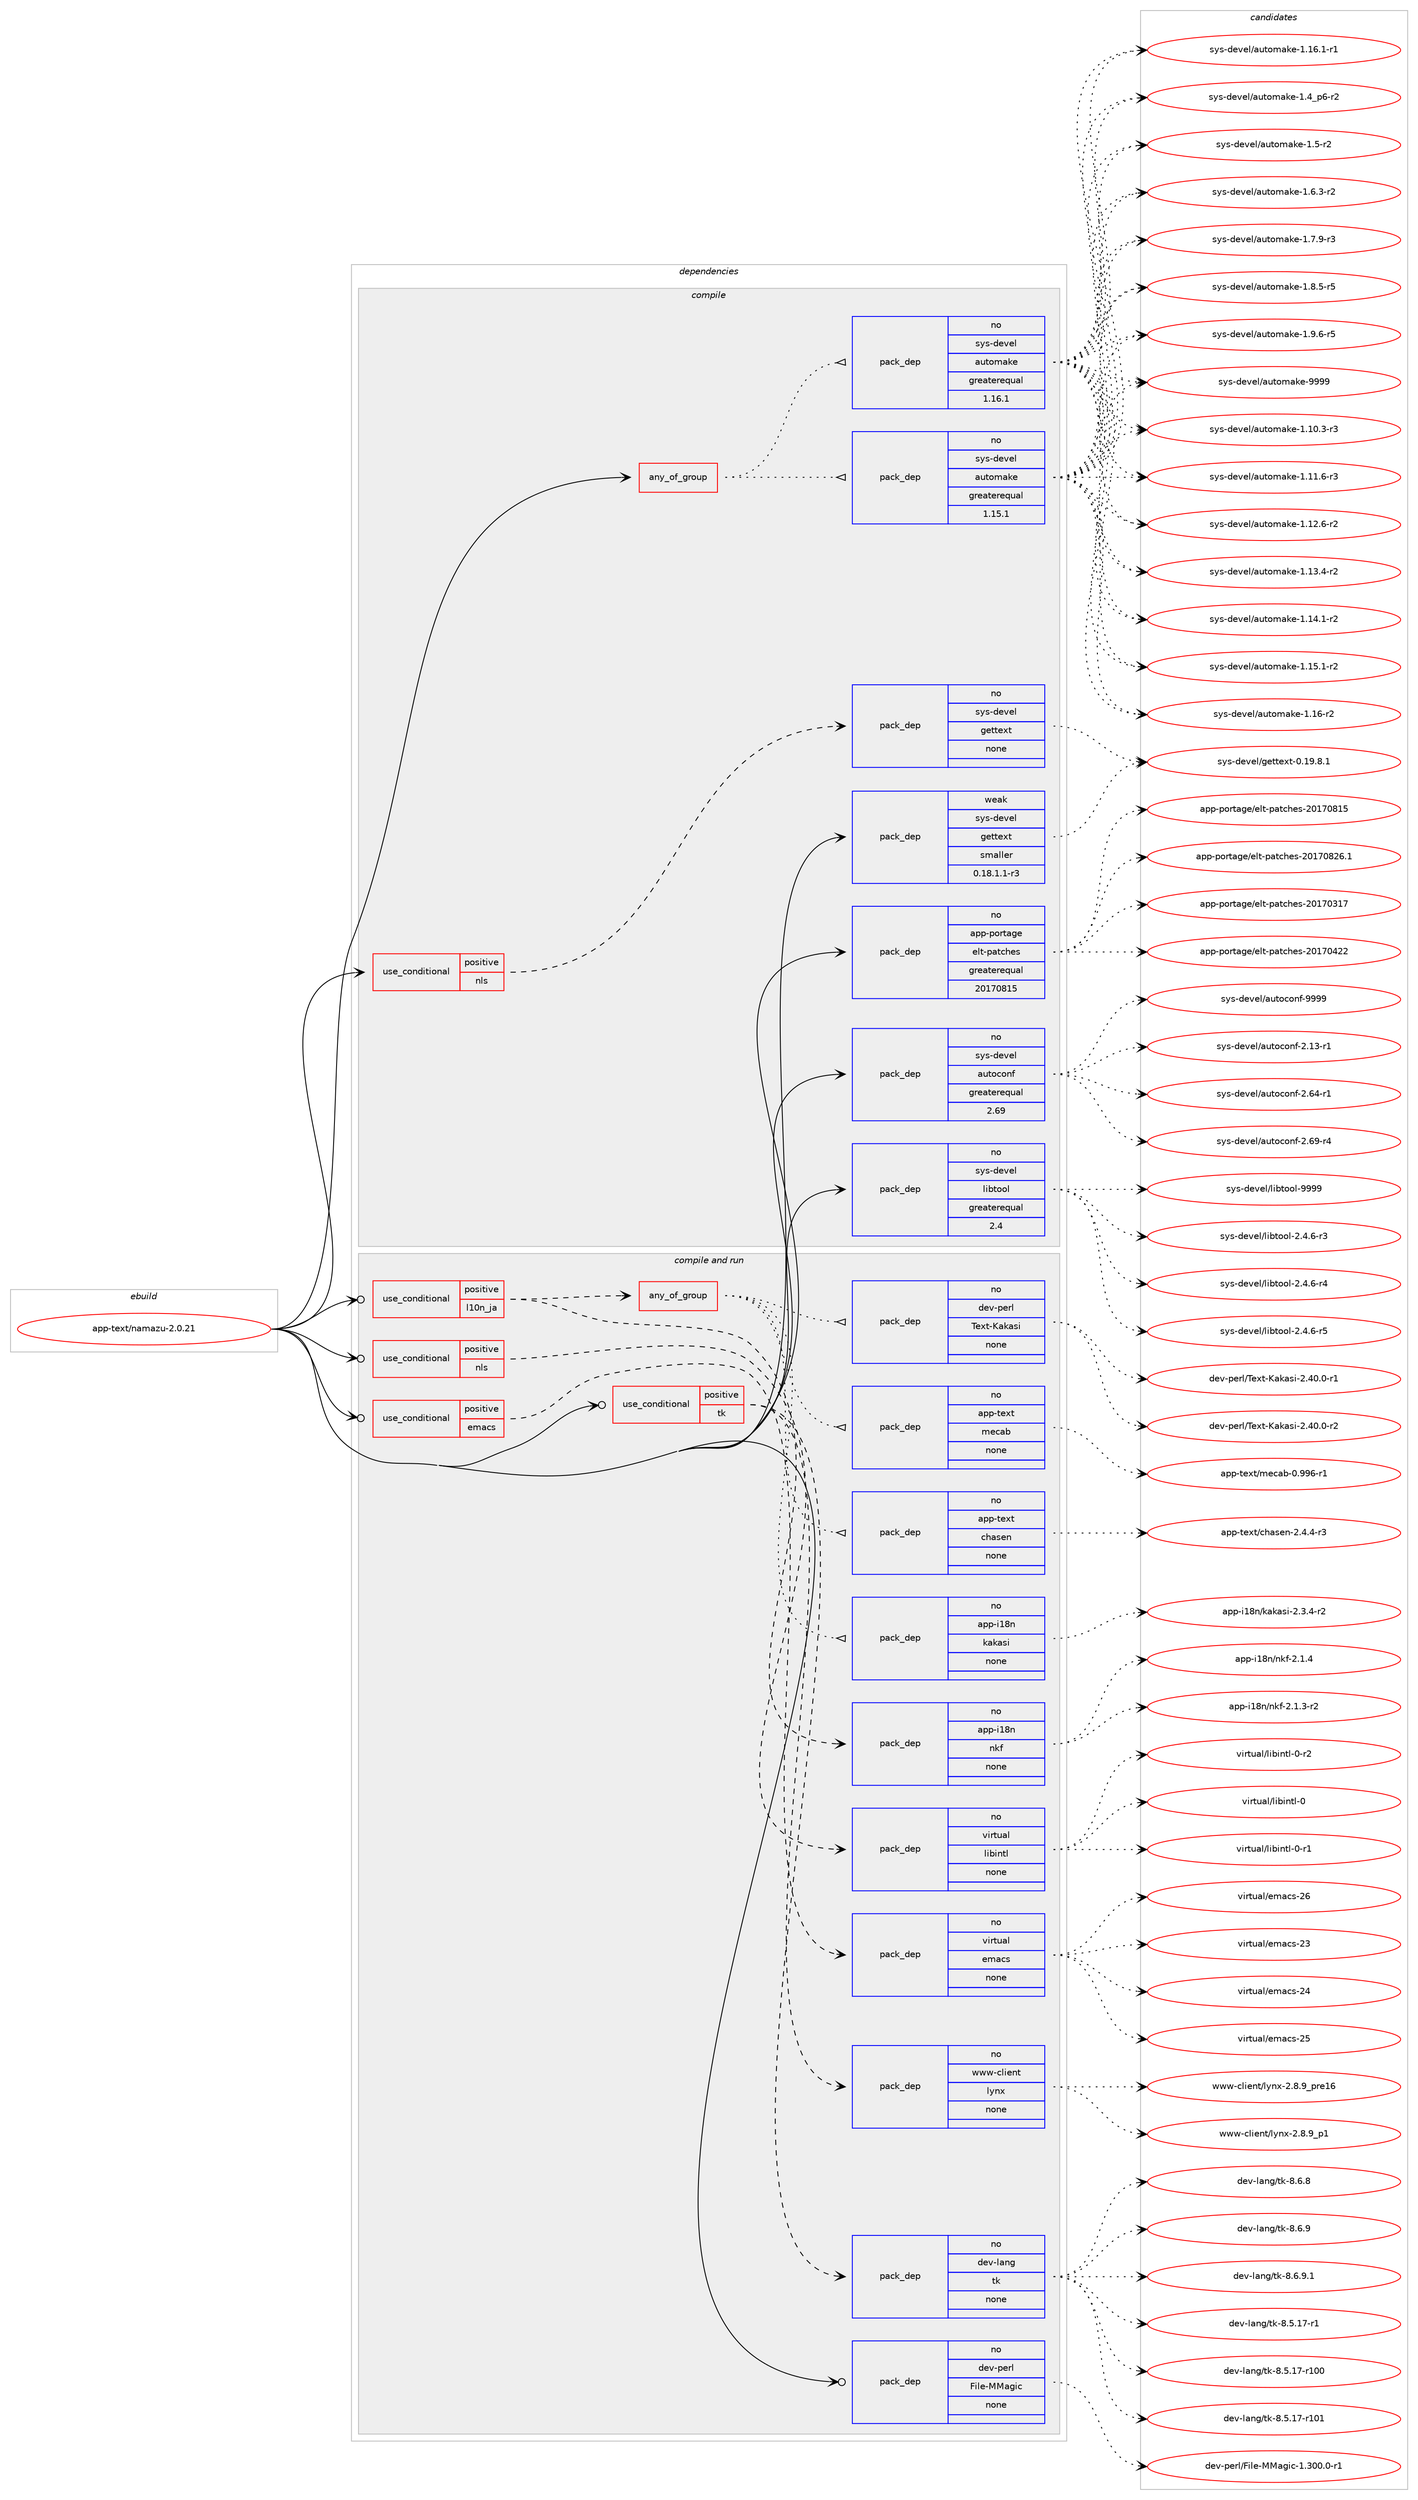 digraph prolog {

# *************
# Graph options
# *************

newrank=true;
concentrate=true;
compound=true;
graph [rankdir=LR,fontname=Helvetica,fontsize=10,ranksep=1.5];#, ranksep=2.5, nodesep=0.2];
edge  [arrowhead=vee];
node  [fontname=Helvetica,fontsize=10];

# **********
# The ebuild
# **********

subgraph cluster_leftcol {
color=gray;
rank=same;
label=<<i>ebuild</i>>;
id [label="app-text/namazu-2.0.21", color=red, width=4, href="../app-text/namazu-2.0.21.svg"];
}

# ****************
# The dependencies
# ****************

subgraph cluster_midcol {
color=gray;
label=<<i>dependencies</i>>;
subgraph cluster_compile {
fillcolor="#eeeeee";
style=filled;
label=<<i>compile</i>>;
subgraph any19968 {
dependency1310412 [label=<<TABLE BORDER="0" CELLBORDER="1" CELLSPACING="0" CELLPADDING="4"><TR><TD CELLPADDING="10">any_of_group</TD></TR></TABLE>>, shape=none, color=red];subgraph pack934159 {
dependency1310413 [label=<<TABLE BORDER="0" CELLBORDER="1" CELLSPACING="0" CELLPADDING="4" WIDTH="220"><TR><TD ROWSPAN="6" CELLPADDING="30">pack_dep</TD></TR><TR><TD WIDTH="110">no</TD></TR><TR><TD>sys-devel</TD></TR><TR><TD>automake</TD></TR><TR><TD>greaterequal</TD></TR><TR><TD>1.16.1</TD></TR></TABLE>>, shape=none, color=blue];
}
dependency1310412:e -> dependency1310413:w [weight=20,style="dotted",arrowhead="oinv"];
subgraph pack934160 {
dependency1310414 [label=<<TABLE BORDER="0" CELLBORDER="1" CELLSPACING="0" CELLPADDING="4" WIDTH="220"><TR><TD ROWSPAN="6" CELLPADDING="30">pack_dep</TD></TR><TR><TD WIDTH="110">no</TD></TR><TR><TD>sys-devel</TD></TR><TR><TD>automake</TD></TR><TR><TD>greaterequal</TD></TR><TR><TD>1.15.1</TD></TR></TABLE>>, shape=none, color=blue];
}
dependency1310412:e -> dependency1310414:w [weight=20,style="dotted",arrowhead="oinv"];
}
id:e -> dependency1310412:w [weight=20,style="solid",arrowhead="vee"];
subgraph cond355739 {
dependency1310415 [label=<<TABLE BORDER="0" CELLBORDER="1" CELLSPACING="0" CELLPADDING="4"><TR><TD ROWSPAN="3" CELLPADDING="10">use_conditional</TD></TR><TR><TD>positive</TD></TR><TR><TD>nls</TD></TR></TABLE>>, shape=none, color=red];
subgraph pack934161 {
dependency1310416 [label=<<TABLE BORDER="0" CELLBORDER="1" CELLSPACING="0" CELLPADDING="4" WIDTH="220"><TR><TD ROWSPAN="6" CELLPADDING="30">pack_dep</TD></TR><TR><TD WIDTH="110">no</TD></TR><TR><TD>sys-devel</TD></TR><TR><TD>gettext</TD></TR><TR><TD>none</TD></TR><TR><TD></TD></TR></TABLE>>, shape=none, color=blue];
}
dependency1310415:e -> dependency1310416:w [weight=20,style="dashed",arrowhead="vee"];
}
id:e -> dependency1310415:w [weight=20,style="solid",arrowhead="vee"];
subgraph pack934162 {
dependency1310417 [label=<<TABLE BORDER="0" CELLBORDER="1" CELLSPACING="0" CELLPADDING="4" WIDTH="220"><TR><TD ROWSPAN="6" CELLPADDING="30">pack_dep</TD></TR><TR><TD WIDTH="110">no</TD></TR><TR><TD>app-portage</TD></TR><TR><TD>elt-patches</TD></TR><TR><TD>greaterequal</TD></TR><TR><TD>20170815</TD></TR></TABLE>>, shape=none, color=blue];
}
id:e -> dependency1310417:w [weight=20,style="solid",arrowhead="vee"];
subgraph pack934163 {
dependency1310418 [label=<<TABLE BORDER="0" CELLBORDER="1" CELLSPACING="0" CELLPADDING="4" WIDTH="220"><TR><TD ROWSPAN="6" CELLPADDING="30">pack_dep</TD></TR><TR><TD WIDTH="110">no</TD></TR><TR><TD>sys-devel</TD></TR><TR><TD>autoconf</TD></TR><TR><TD>greaterequal</TD></TR><TR><TD>2.69</TD></TR></TABLE>>, shape=none, color=blue];
}
id:e -> dependency1310418:w [weight=20,style="solid",arrowhead="vee"];
subgraph pack934164 {
dependency1310419 [label=<<TABLE BORDER="0" CELLBORDER="1" CELLSPACING="0" CELLPADDING="4" WIDTH="220"><TR><TD ROWSPAN="6" CELLPADDING="30">pack_dep</TD></TR><TR><TD WIDTH="110">no</TD></TR><TR><TD>sys-devel</TD></TR><TR><TD>libtool</TD></TR><TR><TD>greaterequal</TD></TR><TR><TD>2.4</TD></TR></TABLE>>, shape=none, color=blue];
}
id:e -> dependency1310419:w [weight=20,style="solid",arrowhead="vee"];
subgraph pack934165 {
dependency1310420 [label=<<TABLE BORDER="0" CELLBORDER="1" CELLSPACING="0" CELLPADDING="4" WIDTH="220"><TR><TD ROWSPAN="6" CELLPADDING="30">pack_dep</TD></TR><TR><TD WIDTH="110">weak</TD></TR><TR><TD>sys-devel</TD></TR><TR><TD>gettext</TD></TR><TR><TD>smaller</TD></TR><TR><TD>0.18.1.1-r3</TD></TR></TABLE>>, shape=none, color=blue];
}
id:e -> dependency1310420:w [weight=20,style="solid",arrowhead="vee"];
}
subgraph cluster_compileandrun {
fillcolor="#eeeeee";
style=filled;
label=<<i>compile and run</i>>;
subgraph cond355740 {
dependency1310421 [label=<<TABLE BORDER="0" CELLBORDER="1" CELLSPACING="0" CELLPADDING="4"><TR><TD ROWSPAN="3" CELLPADDING="10">use_conditional</TD></TR><TR><TD>positive</TD></TR><TR><TD>emacs</TD></TR></TABLE>>, shape=none, color=red];
subgraph pack934166 {
dependency1310422 [label=<<TABLE BORDER="0" CELLBORDER="1" CELLSPACING="0" CELLPADDING="4" WIDTH="220"><TR><TD ROWSPAN="6" CELLPADDING="30">pack_dep</TD></TR><TR><TD WIDTH="110">no</TD></TR><TR><TD>virtual</TD></TR><TR><TD>emacs</TD></TR><TR><TD>none</TD></TR><TR><TD></TD></TR></TABLE>>, shape=none, color=blue];
}
dependency1310421:e -> dependency1310422:w [weight=20,style="dashed",arrowhead="vee"];
}
id:e -> dependency1310421:w [weight=20,style="solid",arrowhead="odotvee"];
subgraph cond355741 {
dependency1310423 [label=<<TABLE BORDER="0" CELLBORDER="1" CELLSPACING="0" CELLPADDING="4"><TR><TD ROWSPAN="3" CELLPADDING="10">use_conditional</TD></TR><TR><TD>positive</TD></TR><TR><TD>l10n_ja</TD></TR></TABLE>>, shape=none, color=red];
subgraph pack934167 {
dependency1310424 [label=<<TABLE BORDER="0" CELLBORDER="1" CELLSPACING="0" CELLPADDING="4" WIDTH="220"><TR><TD ROWSPAN="6" CELLPADDING="30">pack_dep</TD></TR><TR><TD WIDTH="110">no</TD></TR><TR><TD>app-i18n</TD></TR><TR><TD>nkf</TD></TR><TR><TD>none</TD></TR><TR><TD></TD></TR></TABLE>>, shape=none, color=blue];
}
dependency1310423:e -> dependency1310424:w [weight=20,style="dashed",arrowhead="vee"];
subgraph any19969 {
dependency1310425 [label=<<TABLE BORDER="0" CELLBORDER="1" CELLSPACING="0" CELLPADDING="4"><TR><TD CELLPADDING="10">any_of_group</TD></TR></TABLE>>, shape=none, color=red];subgraph pack934168 {
dependency1310426 [label=<<TABLE BORDER="0" CELLBORDER="1" CELLSPACING="0" CELLPADDING="4" WIDTH="220"><TR><TD ROWSPAN="6" CELLPADDING="30">pack_dep</TD></TR><TR><TD WIDTH="110">no</TD></TR><TR><TD>dev-perl</TD></TR><TR><TD>Text-Kakasi</TD></TR><TR><TD>none</TD></TR><TR><TD></TD></TR></TABLE>>, shape=none, color=blue];
}
dependency1310425:e -> dependency1310426:w [weight=20,style="dotted",arrowhead="oinv"];
subgraph pack934169 {
dependency1310427 [label=<<TABLE BORDER="0" CELLBORDER="1" CELLSPACING="0" CELLPADDING="4" WIDTH="220"><TR><TD ROWSPAN="6" CELLPADDING="30">pack_dep</TD></TR><TR><TD WIDTH="110">no</TD></TR><TR><TD>app-i18n</TD></TR><TR><TD>kakasi</TD></TR><TR><TD>none</TD></TR><TR><TD></TD></TR></TABLE>>, shape=none, color=blue];
}
dependency1310425:e -> dependency1310427:w [weight=20,style="dotted",arrowhead="oinv"];
subgraph pack934170 {
dependency1310428 [label=<<TABLE BORDER="0" CELLBORDER="1" CELLSPACING="0" CELLPADDING="4" WIDTH="220"><TR><TD ROWSPAN="6" CELLPADDING="30">pack_dep</TD></TR><TR><TD WIDTH="110">no</TD></TR><TR><TD>app-text</TD></TR><TR><TD>chasen</TD></TR><TR><TD>none</TD></TR><TR><TD></TD></TR></TABLE>>, shape=none, color=blue];
}
dependency1310425:e -> dependency1310428:w [weight=20,style="dotted",arrowhead="oinv"];
subgraph pack934171 {
dependency1310429 [label=<<TABLE BORDER="0" CELLBORDER="1" CELLSPACING="0" CELLPADDING="4" WIDTH="220"><TR><TD ROWSPAN="6" CELLPADDING="30">pack_dep</TD></TR><TR><TD WIDTH="110">no</TD></TR><TR><TD>app-text</TD></TR><TR><TD>mecab</TD></TR><TR><TD>none</TD></TR><TR><TD></TD></TR></TABLE>>, shape=none, color=blue];
}
dependency1310425:e -> dependency1310429:w [weight=20,style="dotted",arrowhead="oinv"];
}
dependency1310423:e -> dependency1310425:w [weight=20,style="dashed",arrowhead="vee"];
}
id:e -> dependency1310423:w [weight=20,style="solid",arrowhead="odotvee"];
subgraph cond355742 {
dependency1310430 [label=<<TABLE BORDER="0" CELLBORDER="1" CELLSPACING="0" CELLPADDING="4"><TR><TD ROWSPAN="3" CELLPADDING="10">use_conditional</TD></TR><TR><TD>positive</TD></TR><TR><TD>nls</TD></TR></TABLE>>, shape=none, color=red];
subgraph pack934172 {
dependency1310431 [label=<<TABLE BORDER="0" CELLBORDER="1" CELLSPACING="0" CELLPADDING="4" WIDTH="220"><TR><TD ROWSPAN="6" CELLPADDING="30">pack_dep</TD></TR><TR><TD WIDTH="110">no</TD></TR><TR><TD>virtual</TD></TR><TR><TD>libintl</TD></TR><TR><TD>none</TD></TR><TR><TD></TD></TR></TABLE>>, shape=none, color=blue];
}
dependency1310430:e -> dependency1310431:w [weight=20,style="dashed",arrowhead="vee"];
}
id:e -> dependency1310430:w [weight=20,style="solid",arrowhead="odotvee"];
subgraph cond355743 {
dependency1310432 [label=<<TABLE BORDER="0" CELLBORDER="1" CELLSPACING="0" CELLPADDING="4"><TR><TD ROWSPAN="3" CELLPADDING="10">use_conditional</TD></TR><TR><TD>positive</TD></TR><TR><TD>tk</TD></TR></TABLE>>, shape=none, color=red];
subgraph pack934173 {
dependency1310433 [label=<<TABLE BORDER="0" CELLBORDER="1" CELLSPACING="0" CELLPADDING="4" WIDTH="220"><TR><TD ROWSPAN="6" CELLPADDING="30">pack_dep</TD></TR><TR><TD WIDTH="110">no</TD></TR><TR><TD>dev-lang</TD></TR><TR><TD>tk</TD></TR><TR><TD>none</TD></TR><TR><TD></TD></TR></TABLE>>, shape=none, color=blue];
}
dependency1310432:e -> dependency1310433:w [weight=20,style="dashed",arrowhead="vee"];
subgraph pack934174 {
dependency1310434 [label=<<TABLE BORDER="0" CELLBORDER="1" CELLSPACING="0" CELLPADDING="4" WIDTH="220"><TR><TD ROWSPAN="6" CELLPADDING="30">pack_dep</TD></TR><TR><TD WIDTH="110">no</TD></TR><TR><TD>www-client</TD></TR><TR><TD>lynx</TD></TR><TR><TD>none</TD></TR><TR><TD></TD></TR></TABLE>>, shape=none, color=blue];
}
dependency1310432:e -> dependency1310434:w [weight=20,style="dashed",arrowhead="vee"];
}
id:e -> dependency1310432:w [weight=20,style="solid",arrowhead="odotvee"];
subgraph pack934175 {
dependency1310435 [label=<<TABLE BORDER="0" CELLBORDER="1" CELLSPACING="0" CELLPADDING="4" WIDTH="220"><TR><TD ROWSPAN="6" CELLPADDING="30">pack_dep</TD></TR><TR><TD WIDTH="110">no</TD></TR><TR><TD>dev-perl</TD></TR><TR><TD>File-MMagic</TD></TR><TR><TD>none</TD></TR><TR><TD></TD></TR></TABLE>>, shape=none, color=blue];
}
id:e -> dependency1310435:w [weight=20,style="solid",arrowhead="odotvee"];
}
subgraph cluster_run {
fillcolor="#eeeeee";
style=filled;
label=<<i>run</i>>;
}
}

# **************
# The candidates
# **************

subgraph cluster_choices {
rank=same;
color=gray;
label=<<i>candidates</i>>;

subgraph choice934159 {
color=black;
nodesep=1;
choice11512111545100101118101108479711711611110997107101454946494846514511451 [label="sys-devel/automake-1.10.3-r3", color=red, width=4,href="../sys-devel/automake-1.10.3-r3.svg"];
choice11512111545100101118101108479711711611110997107101454946494946544511451 [label="sys-devel/automake-1.11.6-r3", color=red, width=4,href="../sys-devel/automake-1.11.6-r3.svg"];
choice11512111545100101118101108479711711611110997107101454946495046544511450 [label="sys-devel/automake-1.12.6-r2", color=red, width=4,href="../sys-devel/automake-1.12.6-r2.svg"];
choice11512111545100101118101108479711711611110997107101454946495146524511450 [label="sys-devel/automake-1.13.4-r2", color=red, width=4,href="../sys-devel/automake-1.13.4-r2.svg"];
choice11512111545100101118101108479711711611110997107101454946495246494511450 [label="sys-devel/automake-1.14.1-r2", color=red, width=4,href="../sys-devel/automake-1.14.1-r2.svg"];
choice11512111545100101118101108479711711611110997107101454946495346494511450 [label="sys-devel/automake-1.15.1-r2", color=red, width=4,href="../sys-devel/automake-1.15.1-r2.svg"];
choice1151211154510010111810110847971171161111099710710145494649544511450 [label="sys-devel/automake-1.16-r2", color=red, width=4,href="../sys-devel/automake-1.16-r2.svg"];
choice11512111545100101118101108479711711611110997107101454946495446494511449 [label="sys-devel/automake-1.16.1-r1", color=red, width=4,href="../sys-devel/automake-1.16.1-r1.svg"];
choice115121115451001011181011084797117116111109971071014549465295112544511450 [label="sys-devel/automake-1.4_p6-r2", color=red, width=4,href="../sys-devel/automake-1.4_p6-r2.svg"];
choice11512111545100101118101108479711711611110997107101454946534511450 [label="sys-devel/automake-1.5-r2", color=red, width=4,href="../sys-devel/automake-1.5-r2.svg"];
choice115121115451001011181011084797117116111109971071014549465446514511450 [label="sys-devel/automake-1.6.3-r2", color=red, width=4,href="../sys-devel/automake-1.6.3-r2.svg"];
choice115121115451001011181011084797117116111109971071014549465546574511451 [label="sys-devel/automake-1.7.9-r3", color=red, width=4,href="../sys-devel/automake-1.7.9-r3.svg"];
choice115121115451001011181011084797117116111109971071014549465646534511453 [label="sys-devel/automake-1.8.5-r5", color=red, width=4,href="../sys-devel/automake-1.8.5-r5.svg"];
choice115121115451001011181011084797117116111109971071014549465746544511453 [label="sys-devel/automake-1.9.6-r5", color=red, width=4,href="../sys-devel/automake-1.9.6-r5.svg"];
choice115121115451001011181011084797117116111109971071014557575757 [label="sys-devel/automake-9999", color=red, width=4,href="../sys-devel/automake-9999.svg"];
dependency1310413:e -> choice11512111545100101118101108479711711611110997107101454946494846514511451:w [style=dotted,weight="100"];
dependency1310413:e -> choice11512111545100101118101108479711711611110997107101454946494946544511451:w [style=dotted,weight="100"];
dependency1310413:e -> choice11512111545100101118101108479711711611110997107101454946495046544511450:w [style=dotted,weight="100"];
dependency1310413:e -> choice11512111545100101118101108479711711611110997107101454946495146524511450:w [style=dotted,weight="100"];
dependency1310413:e -> choice11512111545100101118101108479711711611110997107101454946495246494511450:w [style=dotted,weight="100"];
dependency1310413:e -> choice11512111545100101118101108479711711611110997107101454946495346494511450:w [style=dotted,weight="100"];
dependency1310413:e -> choice1151211154510010111810110847971171161111099710710145494649544511450:w [style=dotted,weight="100"];
dependency1310413:e -> choice11512111545100101118101108479711711611110997107101454946495446494511449:w [style=dotted,weight="100"];
dependency1310413:e -> choice115121115451001011181011084797117116111109971071014549465295112544511450:w [style=dotted,weight="100"];
dependency1310413:e -> choice11512111545100101118101108479711711611110997107101454946534511450:w [style=dotted,weight="100"];
dependency1310413:e -> choice115121115451001011181011084797117116111109971071014549465446514511450:w [style=dotted,weight="100"];
dependency1310413:e -> choice115121115451001011181011084797117116111109971071014549465546574511451:w [style=dotted,weight="100"];
dependency1310413:e -> choice115121115451001011181011084797117116111109971071014549465646534511453:w [style=dotted,weight="100"];
dependency1310413:e -> choice115121115451001011181011084797117116111109971071014549465746544511453:w [style=dotted,weight="100"];
dependency1310413:e -> choice115121115451001011181011084797117116111109971071014557575757:w [style=dotted,weight="100"];
}
subgraph choice934160 {
color=black;
nodesep=1;
choice11512111545100101118101108479711711611110997107101454946494846514511451 [label="sys-devel/automake-1.10.3-r3", color=red, width=4,href="../sys-devel/automake-1.10.3-r3.svg"];
choice11512111545100101118101108479711711611110997107101454946494946544511451 [label="sys-devel/automake-1.11.6-r3", color=red, width=4,href="../sys-devel/automake-1.11.6-r3.svg"];
choice11512111545100101118101108479711711611110997107101454946495046544511450 [label="sys-devel/automake-1.12.6-r2", color=red, width=4,href="../sys-devel/automake-1.12.6-r2.svg"];
choice11512111545100101118101108479711711611110997107101454946495146524511450 [label="sys-devel/automake-1.13.4-r2", color=red, width=4,href="../sys-devel/automake-1.13.4-r2.svg"];
choice11512111545100101118101108479711711611110997107101454946495246494511450 [label="sys-devel/automake-1.14.1-r2", color=red, width=4,href="../sys-devel/automake-1.14.1-r2.svg"];
choice11512111545100101118101108479711711611110997107101454946495346494511450 [label="sys-devel/automake-1.15.1-r2", color=red, width=4,href="../sys-devel/automake-1.15.1-r2.svg"];
choice1151211154510010111810110847971171161111099710710145494649544511450 [label="sys-devel/automake-1.16-r2", color=red, width=4,href="../sys-devel/automake-1.16-r2.svg"];
choice11512111545100101118101108479711711611110997107101454946495446494511449 [label="sys-devel/automake-1.16.1-r1", color=red, width=4,href="../sys-devel/automake-1.16.1-r1.svg"];
choice115121115451001011181011084797117116111109971071014549465295112544511450 [label="sys-devel/automake-1.4_p6-r2", color=red, width=4,href="../sys-devel/automake-1.4_p6-r2.svg"];
choice11512111545100101118101108479711711611110997107101454946534511450 [label="sys-devel/automake-1.5-r2", color=red, width=4,href="../sys-devel/automake-1.5-r2.svg"];
choice115121115451001011181011084797117116111109971071014549465446514511450 [label="sys-devel/automake-1.6.3-r2", color=red, width=4,href="../sys-devel/automake-1.6.3-r2.svg"];
choice115121115451001011181011084797117116111109971071014549465546574511451 [label="sys-devel/automake-1.7.9-r3", color=red, width=4,href="../sys-devel/automake-1.7.9-r3.svg"];
choice115121115451001011181011084797117116111109971071014549465646534511453 [label="sys-devel/automake-1.8.5-r5", color=red, width=4,href="../sys-devel/automake-1.8.5-r5.svg"];
choice115121115451001011181011084797117116111109971071014549465746544511453 [label="sys-devel/automake-1.9.6-r5", color=red, width=4,href="../sys-devel/automake-1.9.6-r5.svg"];
choice115121115451001011181011084797117116111109971071014557575757 [label="sys-devel/automake-9999", color=red, width=4,href="../sys-devel/automake-9999.svg"];
dependency1310414:e -> choice11512111545100101118101108479711711611110997107101454946494846514511451:w [style=dotted,weight="100"];
dependency1310414:e -> choice11512111545100101118101108479711711611110997107101454946494946544511451:w [style=dotted,weight="100"];
dependency1310414:e -> choice11512111545100101118101108479711711611110997107101454946495046544511450:w [style=dotted,weight="100"];
dependency1310414:e -> choice11512111545100101118101108479711711611110997107101454946495146524511450:w [style=dotted,weight="100"];
dependency1310414:e -> choice11512111545100101118101108479711711611110997107101454946495246494511450:w [style=dotted,weight="100"];
dependency1310414:e -> choice11512111545100101118101108479711711611110997107101454946495346494511450:w [style=dotted,weight="100"];
dependency1310414:e -> choice1151211154510010111810110847971171161111099710710145494649544511450:w [style=dotted,weight="100"];
dependency1310414:e -> choice11512111545100101118101108479711711611110997107101454946495446494511449:w [style=dotted,weight="100"];
dependency1310414:e -> choice115121115451001011181011084797117116111109971071014549465295112544511450:w [style=dotted,weight="100"];
dependency1310414:e -> choice11512111545100101118101108479711711611110997107101454946534511450:w [style=dotted,weight="100"];
dependency1310414:e -> choice115121115451001011181011084797117116111109971071014549465446514511450:w [style=dotted,weight="100"];
dependency1310414:e -> choice115121115451001011181011084797117116111109971071014549465546574511451:w [style=dotted,weight="100"];
dependency1310414:e -> choice115121115451001011181011084797117116111109971071014549465646534511453:w [style=dotted,weight="100"];
dependency1310414:e -> choice115121115451001011181011084797117116111109971071014549465746544511453:w [style=dotted,weight="100"];
dependency1310414:e -> choice115121115451001011181011084797117116111109971071014557575757:w [style=dotted,weight="100"];
}
subgraph choice934161 {
color=black;
nodesep=1;
choice1151211154510010111810110847103101116116101120116454846495746564649 [label="sys-devel/gettext-0.19.8.1", color=red, width=4,href="../sys-devel/gettext-0.19.8.1.svg"];
dependency1310416:e -> choice1151211154510010111810110847103101116116101120116454846495746564649:w [style=dotted,weight="100"];
}
subgraph choice934162 {
color=black;
nodesep=1;
choice97112112451121111141169710310147101108116451129711699104101115455048495548514955 [label="app-portage/elt-patches-20170317", color=red, width=4,href="../app-portage/elt-patches-20170317.svg"];
choice97112112451121111141169710310147101108116451129711699104101115455048495548525050 [label="app-portage/elt-patches-20170422", color=red, width=4,href="../app-portage/elt-patches-20170422.svg"];
choice97112112451121111141169710310147101108116451129711699104101115455048495548564953 [label="app-portage/elt-patches-20170815", color=red, width=4,href="../app-portage/elt-patches-20170815.svg"];
choice971121124511211111411697103101471011081164511297116991041011154550484955485650544649 [label="app-portage/elt-patches-20170826.1", color=red, width=4,href="../app-portage/elt-patches-20170826.1.svg"];
dependency1310417:e -> choice97112112451121111141169710310147101108116451129711699104101115455048495548514955:w [style=dotted,weight="100"];
dependency1310417:e -> choice97112112451121111141169710310147101108116451129711699104101115455048495548525050:w [style=dotted,weight="100"];
dependency1310417:e -> choice97112112451121111141169710310147101108116451129711699104101115455048495548564953:w [style=dotted,weight="100"];
dependency1310417:e -> choice971121124511211111411697103101471011081164511297116991041011154550484955485650544649:w [style=dotted,weight="100"];
}
subgraph choice934163 {
color=black;
nodesep=1;
choice1151211154510010111810110847971171161119911111010245504649514511449 [label="sys-devel/autoconf-2.13-r1", color=red, width=4,href="../sys-devel/autoconf-2.13-r1.svg"];
choice1151211154510010111810110847971171161119911111010245504654524511449 [label="sys-devel/autoconf-2.64-r1", color=red, width=4,href="../sys-devel/autoconf-2.64-r1.svg"];
choice1151211154510010111810110847971171161119911111010245504654574511452 [label="sys-devel/autoconf-2.69-r4", color=red, width=4,href="../sys-devel/autoconf-2.69-r4.svg"];
choice115121115451001011181011084797117116111991111101024557575757 [label="sys-devel/autoconf-9999", color=red, width=4,href="../sys-devel/autoconf-9999.svg"];
dependency1310418:e -> choice1151211154510010111810110847971171161119911111010245504649514511449:w [style=dotted,weight="100"];
dependency1310418:e -> choice1151211154510010111810110847971171161119911111010245504654524511449:w [style=dotted,weight="100"];
dependency1310418:e -> choice1151211154510010111810110847971171161119911111010245504654574511452:w [style=dotted,weight="100"];
dependency1310418:e -> choice115121115451001011181011084797117116111991111101024557575757:w [style=dotted,weight="100"];
}
subgraph choice934164 {
color=black;
nodesep=1;
choice1151211154510010111810110847108105981161111111084550465246544511451 [label="sys-devel/libtool-2.4.6-r3", color=red, width=4,href="../sys-devel/libtool-2.4.6-r3.svg"];
choice1151211154510010111810110847108105981161111111084550465246544511452 [label="sys-devel/libtool-2.4.6-r4", color=red, width=4,href="../sys-devel/libtool-2.4.6-r4.svg"];
choice1151211154510010111810110847108105981161111111084550465246544511453 [label="sys-devel/libtool-2.4.6-r5", color=red, width=4,href="../sys-devel/libtool-2.4.6-r5.svg"];
choice1151211154510010111810110847108105981161111111084557575757 [label="sys-devel/libtool-9999", color=red, width=4,href="../sys-devel/libtool-9999.svg"];
dependency1310419:e -> choice1151211154510010111810110847108105981161111111084550465246544511451:w [style=dotted,weight="100"];
dependency1310419:e -> choice1151211154510010111810110847108105981161111111084550465246544511452:w [style=dotted,weight="100"];
dependency1310419:e -> choice1151211154510010111810110847108105981161111111084550465246544511453:w [style=dotted,weight="100"];
dependency1310419:e -> choice1151211154510010111810110847108105981161111111084557575757:w [style=dotted,weight="100"];
}
subgraph choice934165 {
color=black;
nodesep=1;
choice1151211154510010111810110847103101116116101120116454846495746564649 [label="sys-devel/gettext-0.19.8.1", color=red, width=4,href="../sys-devel/gettext-0.19.8.1.svg"];
dependency1310420:e -> choice1151211154510010111810110847103101116116101120116454846495746564649:w [style=dotted,weight="100"];
}
subgraph choice934166 {
color=black;
nodesep=1;
choice11810511411611797108471011099799115455051 [label="virtual/emacs-23", color=red, width=4,href="../virtual/emacs-23.svg"];
choice11810511411611797108471011099799115455052 [label="virtual/emacs-24", color=red, width=4,href="../virtual/emacs-24.svg"];
choice11810511411611797108471011099799115455053 [label="virtual/emacs-25", color=red, width=4,href="../virtual/emacs-25.svg"];
choice11810511411611797108471011099799115455054 [label="virtual/emacs-26", color=red, width=4,href="../virtual/emacs-26.svg"];
dependency1310422:e -> choice11810511411611797108471011099799115455051:w [style=dotted,weight="100"];
dependency1310422:e -> choice11810511411611797108471011099799115455052:w [style=dotted,weight="100"];
dependency1310422:e -> choice11810511411611797108471011099799115455053:w [style=dotted,weight="100"];
dependency1310422:e -> choice11810511411611797108471011099799115455054:w [style=dotted,weight="100"];
}
subgraph choice934167 {
color=black;
nodesep=1;
choice97112112451054956110471101071024550464946514511450 [label="app-i18n/nkf-2.1.3-r2", color=red, width=4,href="../app-i18n/nkf-2.1.3-r2.svg"];
choice9711211245105495611047110107102455046494652 [label="app-i18n/nkf-2.1.4", color=red, width=4,href="../app-i18n/nkf-2.1.4.svg"];
dependency1310424:e -> choice97112112451054956110471101071024550464946514511450:w [style=dotted,weight="100"];
dependency1310424:e -> choice9711211245105495611047110107102455046494652:w [style=dotted,weight="100"];
}
subgraph choice934168 {
color=black;
nodesep=1;
choice10010111845112101114108478410112011645759710797115105455046524846484511449 [label="dev-perl/Text-Kakasi-2.40.0-r1", color=red, width=4,href="../dev-perl/Text-Kakasi-2.40.0-r1.svg"];
choice10010111845112101114108478410112011645759710797115105455046524846484511450 [label="dev-perl/Text-Kakasi-2.40.0-r2", color=red, width=4,href="../dev-perl/Text-Kakasi-2.40.0-r2.svg"];
dependency1310426:e -> choice10010111845112101114108478410112011645759710797115105455046524846484511449:w [style=dotted,weight="100"];
dependency1310426:e -> choice10010111845112101114108478410112011645759710797115105455046524846484511450:w [style=dotted,weight="100"];
}
subgraph choice934169 {
color=black;
nodesep=1;
choice971121124510549561104710797107971151054550465146524511450 [label="app-i18n/kakasi-2.3.4-r2", color=red, width=4,href="../app-i18n/kakasi-2.3.4-r2.svg"];
dependency1310427:e -> choice971121124510549561104710797107971151054550465146524511450:w [style=dotted,weight="100"];
}
subgraph choice934170 {
color=black;
nodesep=1;
choice97112112451161011201164799104971151011104550465246524511451 [label="app-text/chasen-2.4.4-r3", color=red, width=4,href="../app-text/chasen-2.4.4-r3.svg"];
dependency1310428:e -> choice97112112451161011201164799104971151011104550465246524511451:w [style=dotted,weight="100"];
}
subgraph choice934171 {
color=black;
nodesep=1;
choice9711211245116101120116471091019997984548465757544511449 [label="app-text/mecab-0.996-r1", color=red, width=4,href="../app-text/mecab-0.996-r1.svg"];
dependency1310429:e -> choice9711211245116101120116471091019997984548465757544511449:w [style=dotted,weight="100"];
}
subgraph choice934172 {
color=black;
nodesep=1;
choice1181051141161179710847108105981051101161084548 [label="virtual/libintl-0", color=red, width=4,href="../virtual/libintl-0.svg"];
choice11810511411611797108471081059810511011610845484511449 [label="virtual/libintl-0-r1", color=red, width=4,href="../virtual/libintl-0-r1.svg"];
choice11810511411611797108471081059810511011610845484511450 [label="virtual/libintl-0-r2", color=red, width=4,href="../virtual/libintl-0-r2.svg"];
dependency1310431:e -> choice1181051141161179710847108105981051101161084548:w [style=dotted,weight="100"];
dependency1310431:e -> choice11810511411611797108471081059810511011610845484511449:w [style=dotted,weight="100"];
dependency1310431:e -> choice11810511411611797108471081059810511011610845484511450:w [style=dotted,weight="100"];
}
subgraph choice934173 {
color=black;
nodesep=1;
choice100101118451089711010347116107455646534649554511449 [label="dev-lang/tk-8.5.17-r1", color=red, width=4,href="../dev-lang/tk-8.5.17-r1.svg"];
choice1001011184510897110103471161074556465346495545114494848 [label="dev-lang/tk-8.5.17-r100", color=red, width=4,href="../dev-lang/tk-8.5.17-r100.svg"];
choice1001011184510897110103471161074556465346495545114494849 [label="dev-lang/tk-8.5.17-r101", color=red, width=4,href="../dev-lang/tk-8.5.17-r101.svg"];
choice100101118451089711010347116107455646544656 [label="dev-lang/tk-8.6.8", color=red, width=4,href="../dev-lang/tk-8.6.8.svg"];
choice100101118451089711010347116107455646544657 [label="dev-lang/tk-8.6.9", color=red, width=4,href="../dev-lang/tk-8.6.9.svg"];
choice1001011184510897110103471161074556465446574649 [label="dev-lang/tk-8.6.9.1", color=red, width=4,href="../dev-lang/tk-8.6.9.1.svg"];
dependency1310433:e -> choice100101118451089711010347116107455646534649554511449:w [style=dotted,weight="100"];
dependency1310433:e -> choice1001011184510897110103471161074556465346495545114494848:w [style=dotted,weight="100"];
dependency1310433:e -> choice1001011184510897110103471161074556465346495545114494849:w [style=dotted,weight="100"];
dependency1310433:e -> choice100101118451089711010347116107455646544656:w [style=dotted,weight="100"];
dependency1310433:e -> choice100101118451089711010347116107455646544657:w [style=dotted,weight="100"];
dependency1310433:e -> choice1001011184510897110103471161074556465446574649:w [style=dotted,weight="100"];
}
subgraph choice934174 {
color=black;
nodesep=1;
choice1191191194599108105101110116471081211101204550465646579511249 [label="www-client/lynx-2.8.9_p1", color=red, width=4,href="../www-client/lynx-2.8.9_p1.svg"];
choice119119119459910810510111011647108121110120455046564657951121141014954 [label="www-client/lynx-2.8.9_pre16", color=red, width=4,href="../www-client/lynx-2.8.9_pre16.svg"];
dependency1310434:e -> choice1191191194599108105101110116471081211101204550465646579511249:w [style=dotted,weight="100"];
dependency1310434:e -> choice119119119459910810510111011647108121110120455046564657951121141014954:w [style=dotted,weight="100"];
}
subgraph choice934175 {
color=black;
nodesep=1;
choice100101118451121011141084770105108101457777971031059945494651484846484511449 [label="dev-perl/File-MMagic-1.300.0-r1", color=red, width=4,href="../dev-perl/File-MMagic-1.300.0-r1.svg"];
dependency1310435:e -> choice100101118451121011141084770105108101457777971031059945494651484846484511449:w [style=dotted,weight="100"];
}
}

}
